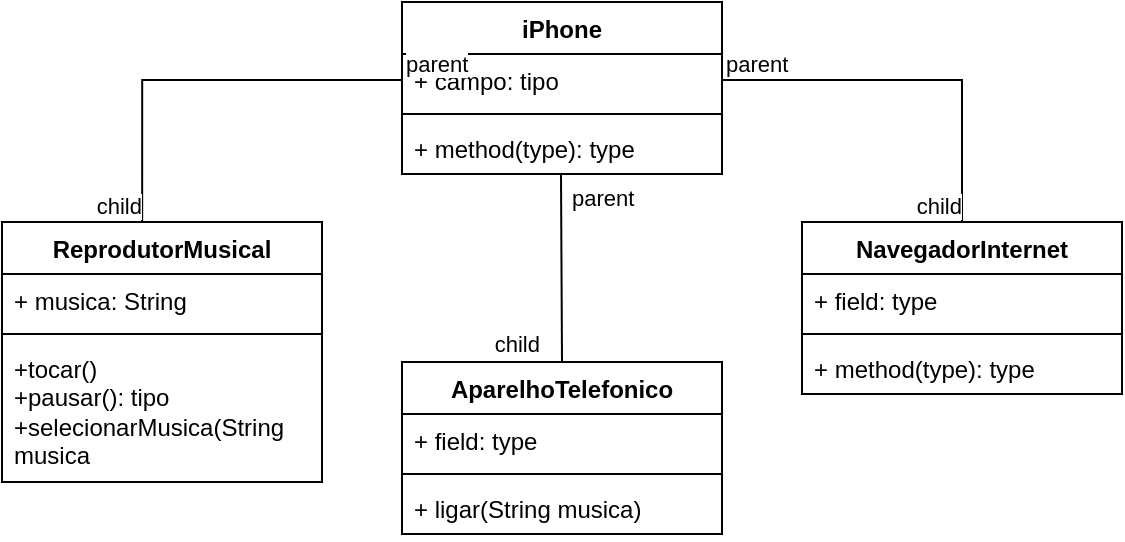 <mxfile version="24.7.6">
  <diagram id="C5RBs43oDa-KdzZeNtuy" name="Page-1">
    <mxGraphModel dx="874" dy="468" grid="1" gridSize="10" guides="1" tooltips="1" connect="1" arrows="1" fold="1" page="1" pageScale="1" pageWidth="827" pageHeight="1169" math="0" shadow="0">
      <root>
        <mxCell id="WIyWlLk6GJQsqaUBKTNV-0" />
        <mxCell id="WIyWlLk6GJQsqaUBKTNV-1" parent="WIyWlLk6GJQsqaUBKTNV-0" />
        <mxCell id="kxKTSsJi_wpOAfslxFOm-0" value="&lt;font style=&quot;vertical-align: inherit;&quot;&gt;&lt;font style=&quot;vertical-align: inherit;&quot;&gt;iPhone&lt;/font&gt;&lt;/font&gt;" style="swimlane;fontStyle=1;align=center;verticalAlign=top;childLayout=stackLayout;horizontal=1;startSize=26;horizontalStack=0;resizeParent=1;resizeParentMax=0;resizeLast=0;collapsible=1;marginBottom=0;whiteSpace=wrap;html=1;" vertex="1" parent="WIyWlLk6GJQsqaUBKTNV-1">
          <mxGeometry x="330" y="200" width="160" height="86" as="geometry" />
        </mxCell>
        <mxCell id="kxKTSsJi_wpOAfslxFOm-1" value="&lt;font style=&quot;vertical-align: inherit;&quot;&gt;&lt;font style=&quot;vertical-align: inherit;&quot;&gt;+ campo: tipo&lt;/font&gt;&lt;/font&gt;" style="text;strokeColor=none;fillColor=none;align=left;verticalAlign=top;spacingLeft=4;spacingRight=4;overflow=hidden;rotatable=0;points=[[0,0.5],[1,0.5]];portConstraint=eastwest;whiteSpace=wrap;html=1;" vertex="1" parent="kxKTSsJi_wpOAfslxFOm-0">
          <mxGeometry y="26" width="160" height="26" as="geometry" />
        </mxCell>
        <mxCell id="kxKTSsJi_wpOAfslxFOm-2" value="" style="line;strokeWidth=1;fillColor=none;align=left;verticalAlign=middle;spacingTop=-1;spacingLeft=3;spacingRight=3;rotatable=0;labelPosition=right;points=[];portConstraint=eastwest;strokeColor=inherit;" vertex="1" parent="kxKTSsJi_wpOAfslxFOm-0">
          <mxGeometry y="52" width="160" height="8" as="geometry" />
        </mxCell>
        <mxCell id="kxKTSsJi_wpOAfslxFOm-3" value="+ method(type): type" style="text;strokeColor=none;fillColor=none;align=left;verticalAlign=top;spacingLeft=4;spacingRight=4;overflow=hidden;rotatable=0;points=[[0,0.5],[1,0.5]];portConstraint=eastwest;whiteSpace=wrap;html=1;" vertex="1" parent="kxKTSsJi_wpOAfslxFOm-0">
          <mxGeometry y="60" width="160" height="26" as="geometry" />
        </mxCell>
        <mxCell id="kxKTSsJi_wpOAfslxFOm-4" value="&lt;font style=&quot;vertical-align: inherit;&quot;&gt;&lt;font style=&quot;vertical-align: inherit;&quot;&gt;&lt;font style=&quot;vertical-align: inherit;&quot;&gt;&lt;font style=&quot;vertical-align: inherit;&quot;&gt;ReprodutorMusical&lt;/font&gt;&lt;/font&gt;&lt;/font&gt;&lt;/font&gt;" style="swimlane;fontStyle=1;align=center;verticalAlign=top;childLayout=stackLayout;horizontal=1;startSize=26;horizontalStack=0;resizeParent=1;resizeParentMax=0;resizeLast=0;collapsible=1;marginBottom=0;whiteSpace=wrap;html=1;" vertex="1" parent="WIyWlLk6GJQsqaUBKTNV-1">
          <mxGeometry x="130" y="310" width="160" height="130" as="geometry" />
        </mxCell>
        <mxCell id="kxKTSsJi_wpOAfslxFOm-5" value="&lt;font style=&quot;vertical-align: inherit;&quot;&gt;&lt;font style=&quot;vertical-align: inherit;&quot;&gt;+ musica: String&lt;/font&gt;&lt;/font&gt;" style="text;strokeColor=none;fillColor=none;align=left;verticalAlign=top;spacingLeft=4;spacingRight=4;overflow=hidden;rotatable=0;points=[[0,0.5],[1,0.5]];portConstraint=eastwest;whiteSpace=wrap;html=1;" vertex="1" parent="kxKTSsJi_wpOAfslxFOm-4">
          <mxGeometry y="26" width="160" height="26" as="geometry" />
        </mxCell>
        <mxCell id="kxKTSsJi_wpOAfslxFOm-6" value="" style="line;strokeWidth=1;fillColor=none;align=left;verticalAlign=middle;spacingTop=-1;spacingLeft=3;spacingRight=3;rotatable=0;labelPosition=right;points=[];portConstraint=eastwest;strokeColor=inherit;" vertex="1" parent="kxKTSsJi_wpOAfslxFOm-4">
          <mxGeometry y="52" width="160" height="8" as="geometry" />
        </mxCell>
        <mxCell id="kxKTSsJi_wpOAfslxFOm-7" value="&lt;div&gt;&lt;font style=&quot;vertical-align: inherit;&quot;&gt;&lt;font style=&quot;vertical-align: inherit;&quot;&gt;&lt;font style=&quot;vertical-align: inherit;&quot;&gt;&lt;font style=&quot;vertical-align: inherit;&quot;&gt;&lt;font style=&quot;vertical-align: inherit;&quot;&gt;&lt;font style=&quot;vertical-align: inherit;&quot;&gt;&lt;font style=&quot;vertical-align: inherit;&quot;&gt;&lt;font style=&quot;vertical-align: inherit;&quot;&gt;&lt;font style=&quot;vertical-align: inherit;&quot;&gt;&lt;font style=&quot;vertical-align: inherit;&quot;&gt;&lt;font style=&quot;vertical-align: inherit;&quot;&gt;&lt;font style=&quot;vertical-align: inherit;&quot;&gt;&lt;font style=&quot;vertical-align: inherit;&quot;&gt;&lt;font style=&quot;vertical-align: inherit;&quot;&gt;+tocar()&lt;/font&gt;&lt;/font&gt;&lt;/font&gt;&lt;/font&gt;&lt;/font&gt;&lt;/font&gt;&lt;/font&gt;&lt;/font&gt;&lt;/font&gt;&lt;/font&gt;&lt;/font&gt;&lt;/font&gt;&lt;/font&gt;&lt;/font&gt;&lt;/div&gt;&lt;font style=&quot;vertical-align: inherit;&quot;&gt;&lt;font style=&quot;vertical-align: inherit;&quot;&gt;&lt;font style=&quot;vertical-align: inherit;&quot;&gt;&lt;font style=&quot;vertical-align: inherit;&quot;&gt;&lt;font style=&quot;vertical-align: inherit;&quot;&gt;&lt;font style=&quot;vertical-align: inherit;&quot;&gt;&lt;font style=&quot;vertical-align: inherit;&quot;&gt;&lt;font style=&quot;vertical-align: inherit;&quot;&gt;&lt;font style=&quot;vertical-align: inherit;&quot;&gt;&lt;font style=&quot;vertical-align: inherit;&quot;&gt;&lt;font style=&quot;vertical-align: inherit;&quot;&gt;&lt;font style=&quot;vertical-align: inherit;&quot;&gt;+pausar(): tipo&lt;/font&gt;&lt;/font&gt;&lt;/font&gt;&lt;/font&gt;&lt;/font&gt;&lt;/font&gt;&lt;/font&gt;&lt;/font&gt;&lt;/font&gt;&lt;/font&gt;&lt;/font&gt;&lt;/font&gt;&lt;div&gt;&lt;font style=&quot;vertical-align: inherit;&quot;&gt;&lt;font style=&quot;vertical-align: inherit;&quot;&gt;&lt;font style=&quot;vertical-align: inherit;&quot;&gt;&lt;font style=&quot;vertical-align: inherit;&quot;&gt;&lt;font style=&quot;vertical-align: inherit;&quot;&gt;&lt;font style=&quot;vertical-align: inherit;&quot;&gt;&lt;font style=&quot;vertical-align: inherit;&quot;&gt;&lt;font style=&quot;vertical-align: inherit;&quot;&gt;&lt;font style=&quot;vertical-align: inherit;&quot;&gt;&lt;font style=&quot;vertical-align: inherit;&quot;&gt;&lt;font style=&quot;vertical-align: inherit;&quot;&gt;&lt;font style=&quot;vertical-align: inherit;&quot;&gt;&lt;font style=&quot;vertical-align: inherit;&quot;&gt;&lt;font style=&quot;vertical-align: inherit;&quot;&gt;+selecionarMusica(String musica&lt;/font&gt;&lt;/font&gt;&lt;/font&gt;&lt;/font&gt;&lt;/font&gt;&lt;/font&gt;&lt;/font&gt;&lt;/font&gt;&lt;/font&gt;&lt;/font&gt;&lt;/font&gt;&lt;/font&gt;&lt;/font&gt;&lt;/font&gt;&lt;/div&gt;" style="text;strokeColor=none;fillColor=none;align=left;verticalAlign=top;spacingLeft=4;spacingRight=4;overflow=hidden;rotatable=0;points=[[0,0.5],[1,0.5]];portConstraint=eastwest;whiteSpace=wrap;html=1;" vertex="1" parent="kxKTSsJi_wpOAfslxFOm-4">
          <mxGeometry y="60" width="160" height="70" as="geometry" />
        </mxCell>
        <mxCell id="kxKTSsJi_wpOAfslxFOm-8" value="&lt;font style=&quot;vertical-align: inherit;&quot;&gt;&lt;font style=&quot;vertical-align: inherit;&quot;&gt;NavegadorInternet&lt;/font&gt;&lt;/font&gt;" style="swimlane;fontStyle=1;align=center;verticalAlign=top;childLayout=stackLayout;horizontal=1;startSize=26;horizontalStack=0;resizeParent=1;resizeParentMax=0;resizeLast=0;collapsible=1;marginBottom=0;whiteSpace=wrap;html=1;" vertex="1" parent="WIyWlLk6GJQsqaUBKTNV-1">
          <mxGeometry x="530" y="310" width="160" height="86" as="geometry" />
        </mxCell>
        <mxCell id="kxKTSsJi_wpOAfslxFOm-9" value="+ field: type" style="text;strokeColor=none;fillColor=none;align=left;verticalAlign=top;spacingLeft=4;spacingRight=4;overflow=hidden;rotatable=0;points=[[0,0.5],[1,0.5]];portConstraint=eastwest;whiteSpace=wrap;html=1;" vertex="1" parent="kxKTSsJi_wpOAfslxFOm-8">
          <mxGeometry y="26" width="160" height="26" as="geometry" />
        </mxCell>
        <mxCell id="kxKTSsJi_wpOAfslxFOm-10" value="" style="line;strokeWidth=1;fillColor=none;align=left;verticalAlign=middle;spacingTop=-1;spacingLeft=3;spacingRight=3;rotatable=0;labelPosition=right;points=[];portConstraint=eastwest;strokeColor=inherit;" vertex="1" parent="kxKTSsJi_wpOAfslxFOm-8">
          <mxGeometry y="52" width="160" height="8" as="geometry" />
        </mxCell>
        <mxCell id="kxKTSsJi_wpOAfslxFOm-11" value="+ method(type): type" style="text;strokeColor=none;fillColor=none;align=left;verticalAlign=top;spacingLeft=4;spacingRight=4;overflow=hidden;rotatable=0;points=[[0,0.5],[1,0.5]];portConstraint=eastwest;whiteSpace=wrap;html=1;" vertex="1" parent="kxKTSsJi_wpOAfslxFOm-8">
          <mxGeometry y="60" width="160" height="26" as="geometry" />
        </mxCell>
        <mxCell id="kxKTSsJi_wpOAfslxFOm-12" value="" style="endArrow=none;html=1;edgeStyle=orthogonalEdgeStyle;rounded=0;exitX=0;exitY=0.5;exitDx=0;exitDy=0;entryX=0.438;entryY=0;entryDx=0;entryDy=0;entryPerimeter=0;" edge="1" parent="WIyWlLk6GJQsqaUBKTNV-1" source="kxKTSsJi_wpOAfslxFOm-1" target="kxKTSsJi_wpOAfslxFOm-4">
          <mxGeometry relative="1" as="geometry">
            <mxPoint x="330" y="350" as="sourcePoint" />
            <mxPoint x="490" y="350" as="targetPoint" />
          </mxGeometry>
        </mxCell>
        <mxCell id="kxKTSsJi_wpOAfslxFOm-13" value="parent" style="edgeLabel;resizable=0;html=1;align=left;verticalAlign=bottom;" connectable="0" vertex="1" parent="kxKTSsJi_wpOAfslxFOm-12">
          <mxGeometry x="-1" relative="1" as="geometry" />
        </mxCell>
        <mxCell id="kxKTSsJi_wpOAfslxFOm-14" value="child" style="edgeLabel;resizable=0;html=1;align=right;verticalAlign=bottom;" connectable="0" vertex="1" parent="kxKTSsJi_wpOAfslxFOm-12">
          <mxGeometry x="1" relative="1" as="geometry" />
        </mxCell>
        <mxCell id="kxKTSsJi_wpOAfslxFOm-15" value="" style="endArrow=none;html=1;edgeStyle=orthogonalEdgeStyle;rounded=0;exitX=1;exitY=0.5;exitDx=0;exitDy=0;entryX=0.5;entryY=0;entryDx=0;entryDy=0;" edge="1" parent="WIyWlLk6GJQsqaUBKTNV-1" source="kxKTSsJi_wpOAfslxFOm-1" target="kxKTSsJi_wpOAfslxFOm-8">
          <mxGeometry relative="1" as="geometry">
            <mxPoint x="330" y="350" as="sourcePoint" />
            <mxPoint x="490" y="350" as="targetPoint" />
          </mxGeometry>
        </mxCell>
        <mxCell id="kxKTSsJi_wpOAfslxFOm-16" value="parent" style="edgeLabel;resizable=0;html=1;align=left;verticalAlign=bottom;" connectable="0" vertex="1" parent="kxKTSsJi_wpOAfslxFOm-15">
          <mxGeometry x="-1" relative="1" as="geometry" />
        </mxCell>
        <mxCell id="kxKTSsJi_wpOAfslxFOm-17" value="child" style="edgeLabel;resizable=0;html=1;align=right;verticalAlign=bottom;" connectable="0" vertex="1" parent="kxKTSsJi_wpOAfslxFOm-15">
          <mxGeometry x="1" relative="1" as="geometry" />
        </mxCell>
        <mxCell id="kxKTSsJi_wpOAfslxFOm-19" value="&lt;font style=&quot;vertical-align: inherit;&quot;&gt;&lt;font style=&quot;vertical-align: inherit;&quot;&gt;AparelhoTelefonico&lt;/font&gt;&lt;/font&gt;" style="swimlane;fontStyle=1;align=center;verticalAlign=top;childLayout=stackLayout;horizontal=1;startSize=26;horizontalStack=0;resizeParent=1;resizeParentMax=0;resizeLast=0;collapsible=1;marginBottom=0;whiteSpace=wrap;html=1;" vertex="1" parent="WIyWlLk6GJQsqaUBKTNV-1">
          <mxGeometry x="330" y="380" width="160" height="86" as="geometry" />
        </mxCell>
        <mxCell id="kxKTSsJi_wpOAfslxFOm-20" value="+ field: type" style="text;strokeColor=none;fillColor=none;align=left;verticalAlign=top;spacingLeft=4;spacingRight=4;overflow=hidden;rotatable=0;points=[[0,0.5],[1,0.5]];portConstraint=eastwest;whiteSpace=wrap;html=1;" vertex="1" parent="kxKTSsJi_wpOAfslxFOm-19">
          <mxGeometry y="26" width="160" height="26" as="geometry" />
        </mxCell>
        <mxCell id="kxKTSsJi_wpOAfslxFOm-21" value="" style="line;strokeWidth=1;fillColor=none;align=left;verticalAlign=middle;spacingTop=-1;spacingLeft=3;spacingRight=3;rotatable=0;labelPosition=right;points=[];portConstraint=eastwest;strokeColor=inherit;" vertex="1" parent="kxKTSsJi_wpOAfslxFOm-19">
          <mxGeometry y="52" width="160" height="8" as="geometry" />
        </mxCell>
        <mxCell id="kxKTSsJi_wpOAfslxFOm-22" value="&lt;font style=&quot;vertical-align: inherit;&quot;&gt;&lt;font style=&quot;vertical-align: inherit;&quot;&gt;&lt;font style=&quot;vertical-align: inherit;&quot;&gt;&lt;font style=&quot;vertical-align: inherit;&quot;&gt;&lt;font style=&quot;vertical-align: inherit;&quot;&gt;&lt;font style=&quot;vertical-align: inherit;&quot;&gt;&lt;font style=&quot;vertical-align: inherit;&quot;&gt;&lt;font style=&quot;vertical-align: inherit;&quot;&gt;&lt;font style=&quot;vertical-align: inherit;&quot;&gt;&lt;font style=&quot;vertical-align: inherit;&quot;&gt;+ ligar(String musica)&lt;/font&gt;&lt;/font&gt;&lt;/font&gt;&lt;/font&gt;&lt;/font&gt;&lt;/font&gt;&lt;/font&gt;&lt;/font&gt;&lt;/font&gt;&lt;/font&gt;" style="text;strokeColor=none;fillColor=none;align=left;verticalAlign=top;spacingLeft=4;spacingRight=4;overflow=hidden;rotatable=0;points=[[0,0.5],[1,0.5]];portConstraint=eastwest;whiteSpace=wrap;html=1;" vertex="1" parent="kxKTSsJi_wpOAfslxFOm-19">
          <mxGeometry y="60" width="160" height="26" as="geometry" />
        </mxCell>
        <mxCell id="kxKTSsJi_wpOAfslxFOm-26" value="" style="endArrow=none;html=1;edgeStyle=orthogonalEdgeStyle;rounded=0;entryX=0.5;entryY=0;entryDx=0;entryDy=0;entryPerimeter=0;" edge="1" parent="WIyWlLk6GJQsqaUBKTNV-1" target="kxKTSsJi_wpOAfslxFOm-19">
          <mxGeometry relative="1" as="geometry">
            <mxPoint x="409.5" y="286" as="sourcePoint" />
            <mxPoint x="410" y="370" as="targetPoint" />
            <Array as="points" />
          </mxGeometry>
        </mxCell>
        <mxCell id="kxKTSsJi_wpOAfslxFOm-27" value="parent" style="edgeLabel;resizable=0;html=1;align=left;verticalAlign=bottom;" connectable="0" vertex="1" parent="kxKTSsJi_wpOAfslxFOm-26">
          <mxGeometry x="-1" relative="1" as="geometry">
            <mxPoint x="3" y="20" as="offset" />
          </mxGeometry>
        </mxCell>
        <mxCell id="kxKTSsJi_wpOAfslxFOm-28" value="child" style="edgeLabel;resizable=0;html=1;align=right;verticalAlign=bottom;" connectable="0" vertex="1" parent="kxKTSsJi_wpOAfslxFOm-26">
          <mxGeometry x="1" relative="1" as="geometry">
            <mxPoint x="-10" as="offset" />
          </mxGeometry>
        </mxCell>
      </root>
    </mxGraphModel>
  </diagram>
</mxfile>
